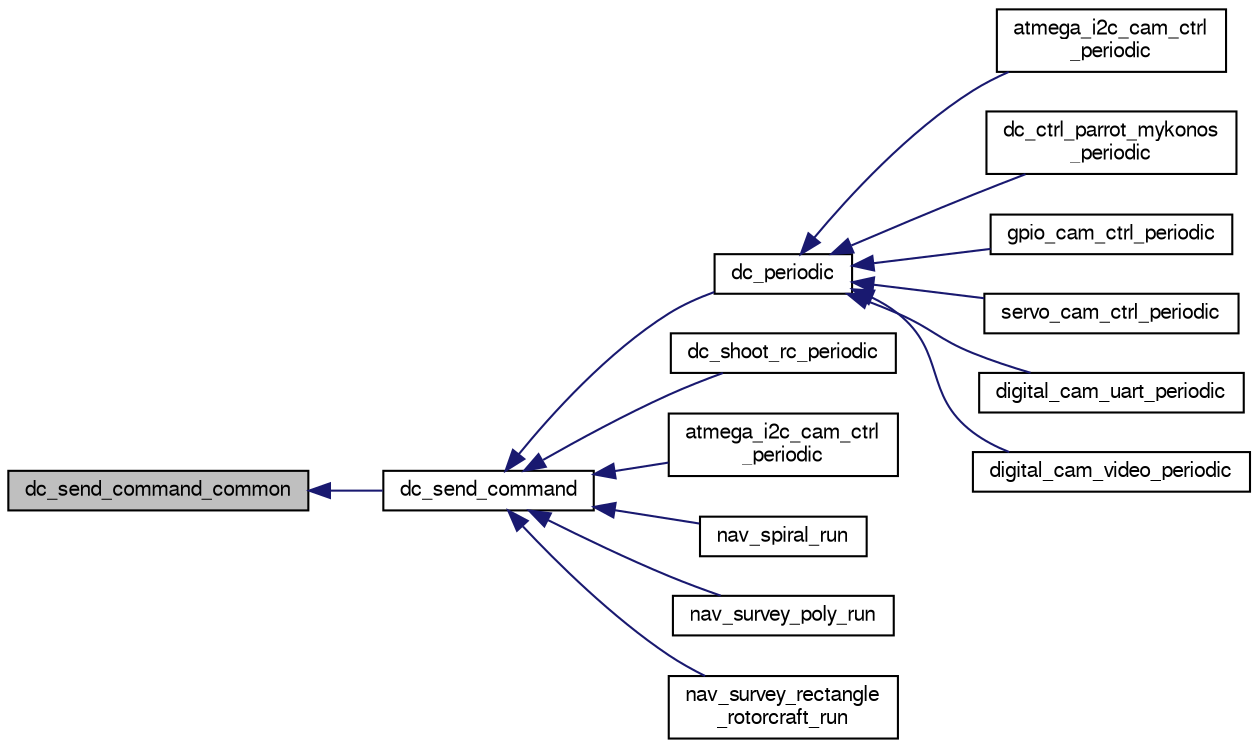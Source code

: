 digraph "dc_send_command_common"
{
  edge [fontname="FreeSans",fontsize="10",labelfontname="FreeSans",labelfontsize="10"];
  node [fontname="FreeSans",fontsize="10",shape=record];
  rankdir="LR";
  Node1 [label="dc_send_command_common",height=0.2,width=0.4,color="black", fillcolor="grey75", style="filled", fontcolor="black"];
  Node1 -> Node2 [dir="back",color="midnightblue",fontsize="10",style="solid",fontname="FreeSans"];
  Node2 [label="dc_send_command",height=0.2,width=0.4,color="black", fillcolor="white", style="filled",URL="$dc_8h.html#a833f16388be36136f5d7d173200d5e95",tooltip="Send Command To Camera. "];
  Node2 -> Node3 [dir="back",color="midnightblue",fontsize="10",style="solid",fontname="FreeSans"];
  Node3 [label="dc_periodic",height=0.2,width=0.4,color="black", fillcolor="white", style="filled",URL="$dc_8h.html#a2a976ddc273dfdd99eb8638c364e9305",tooltip="periodic function "];
  Node3 -> Node4 [dir="back",color="midnightblue",fontsize="10",style="solid",fontname="FreeSans"];
  Node4 [label="atmega_i2c_cam_ctrl\l_periodic",height=0.2,width=0.4,color="black", fillcolor="white", style="filled",URL="$atmega__i2c__cam__ctrl_8h.html#aeb25c30f109ccd0c3046715e4f3df6b5"];
  Node3 -> Node5 [dir="back",color="midnightblue",fontsize="10",style="solid",fontname="FreeSans"];
  Node5 [label="dc_ctrl_parrot_mykonos\l_periodic",height=0.2,width=0.4,color="black", fillcolor="white", style="filled",URL="$dc__ctrl__parrot__mykonos_8h.html#ae52444c010f1799ff182538c5c059355"];
  Node3 -> Node6 [dir="back",color="midnightblue",fontsize="10",style="solid",fontname="FreeSans"];
  Node6 [label="gpio_cam_ctrl_periodic",height=0.2,width=0.4,color="black", fillcolor="white", style="filled",URL="$gpio__cam__ctrl_8h.html#a9ea235d04c38558097d37bc2dacdef1e",tooltip="Periodic. "];
  Node3 -> Node7 [dir="back",color="midnightblue",fontsize="10",style="solid",fontname="FreeSans"];
  Node7 [label="servo_cam_ctrl_periodic",height=0.2,width=0.4,color="black", fillcolor="white", style="filled",URL="$servo__cam__ctrl_8h.html#a8fb28d260287fc333f4d1e110a68db27"];
  Node3 -> Node8 [dir="back",color="midnightblue",fontsize="10",style="solid",fontname="FreeSans"];
  Node8 [label="digital_cam_uart_periodic",height=0.2,width=0.4,color="black", fillcolor="white", style="filled",URL="$uart__cam__ctrl_8h.html#aaf39174521b99262b40497c50520150b"];
  Node3 -> Node9 [dir="back",color="midnightblue",fontsize="10",style="solid",fontname="FreeSans"];
  Node9 [label="digital_cam_video_periodic",height=0.2,width=0.4,color="black", fillcolor="white", style="filled",URL="$video__cam__ctrl_8h.html#a310b6b4208930b49883ed0abccce0e87"];
  Node2 -> Node10 [dir="back",color="midnightblue",fontsize="10",style="solid",fontname="FreeSans"];
  Node10 [label="dc_shoot_rc_periodic",height=0.2,width=0.4,color="black", fillcolor="white", style="filled",URL="$dc__shoot__rc_8h.html#a07c50c1495b2a608715da52b87501ff2",tooltip="periodic 4Hz function "];
  Node2 -> Node11 [dir="back",color="midnightblue",fontsize="10",style="solid",fontname="FreeSans"];
  Node11 [label="atmega_i2c_cam_ctrl\l_periodic",height=0.2,width=0.4,color="black", fillcolor="white", style="filled",URL="$sim__i2c__cam__ctrl_8c.html#aeb25c30f109ccd0c3046715e4f3df6b5"];
  Node2 -> Node12 [dir="back",color="midnightblue",fontsize="10",style="solid",fontname="FreeSans"];
  Node12 [label="nav_spiral_run",height=0.2,width=0.4,color="black", fillcolor="white", style="filled",URL="$nav__spiral_8h.html#a816049b35ed5cc3424ab34f7e5ddf18a"];
  Node2 -> Node13 [dir="back",color="midnightblue",fontsize="10",style="solid",fontname="FreeSans"];
  Node13 [label="nav_survey_poly_run",height=0.2,width=0.4,color="black", fillcolor="white", style="filled",URL="$nav__survey__poly__rotorcraft_8h.html#a3e94ba3055026d18e3acc3027bf25cd9",tooltip="Run polygon survey. "];
  Node2 -> Node14 [dir="back",color="midnightblue",fontsize="10",style="solid",fontname="FreeSans"];
  Node14 [label="nav_survey_rectangle\l_rotorcraft_run",height=0.2,width=0.4,color="black", fillcolor="white", style="filled",URL="$nav__survey__rectangle__rotorcraft_8h.html#a8173c6411f3da20648716f4377a92cca"];
}
